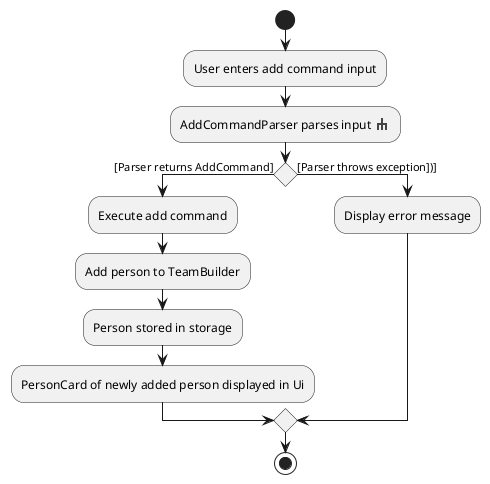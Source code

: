 @startuml
sprite $rake [16x16/8] {
0000000000000000
0000000jj0000000
0000000jj0000000
0005555jj5555000
000jjeejjeejj000
000jj00jj00jj000
000jj00jj00jj000
0000000000000000
}
start
:User enters add command input;
:AddCommandParser parses input <$rake>;

if () then ([Parser returns AddCommand])
    :Execute add command;
    :Add person to TeamBuilder;
    :Person stored in storage;
    :PersonCard of newly added person displayed in Ui;
else ([Parser throws exception])])
    :Display error message;
endif
stop
@enduml
